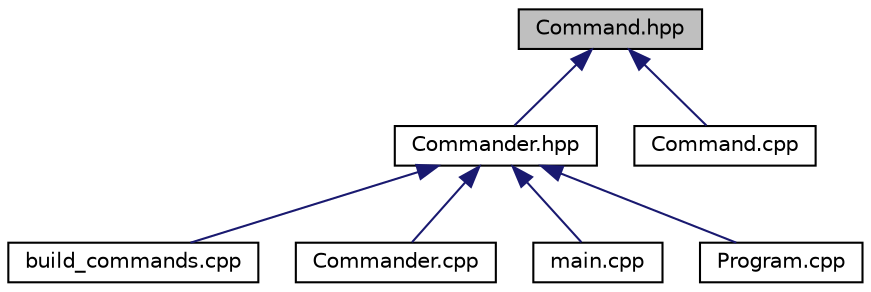 digraph "Command.hpp"
{
  edge [fontname="Helvetica",fontsize="10",labelfontname="Helvetica",labelfontsize="10"];
  node [fontname="Helvetica",fontsize="10",shape=record];
  Node13 [label="Command.hpp",height=0.2,width=0.4,color="black", fillcolor="grey75", style="filled", fontcolor="black"];
  Node13 -> Node14 [dir="back",color="midnightblue",fontsize="10",style="solid",fontname="Helvetica"];
  Node14 [label="Commander.hpp",height=0.2,width=0.4,color="black", fillcolor="white", style="filled",URL="$Commander_8hpp.html"];
  Node14 -> Node15 [dir="back",color="midnightblue",fontsize="10",style="solid",fontname="Helvetica"];
  Node15 [label="build_commands.cpp",height=0.2,width=0.4,color="black", fillcolor="white", style="filled",URL="$build__commands_8cpp.html"];
  Node14 -> Node16 [dir="back",color="midnightblue",fontsize="10",style="solid",fontname="Helvetica"];
  Node16 [label="Commander.cpp",height=0.2,width=0.4,color="black", fillcolor="white", style="filled",URL="$Commander_8cpp.html"];
  Node14 -> Node17 [dir="back",color="midnightblue",fontsize="10",style="solid",fontname="Helvetica"];
  Node17 [label="main.cpp",height=0.2,width=0.4,color="black", fillcolor="white", style="filled",URL="$main_8cpp.html"];
  Node14 -> Node18 [dir="back",color="midnightblue",fontsize="10",style="solid",fontname="Helvetica"];
  Node18 [label="Program.cpp",height=0.2,width=0.4,color="black", fillcolor="white", style="filled",URL="$Program_8cpp.html"];
  Node13 -> Node19 [dir="back",color="midnightblue",fontsize="10",style="solid",fontname="Helvetica"];
  Node19 [label="Command.cpp",height=0.2,width=0.4,color="black", fillcolor="white", style="filled",URL="$Command_8cpp.html"];
}
